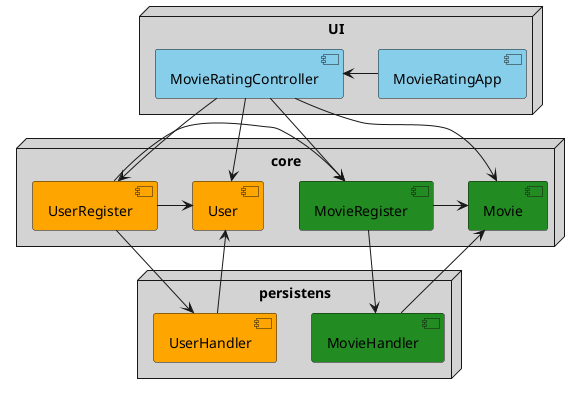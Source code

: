 @startuml
skinparam BackgroundColor transparent
skinparam componentStyle uml2
node core #LightGray {
   component "Movie" #ForestGreen
   component "MovieRegister" #ForestGreen
   component "User" #Orange
   component "UserRegister" #Orange
   [MovieRegister]->[Movie]
   [UserRegister]->[User]
   [UserRegister]->[MovieRegister]
}
node UI #LightGray {
   component "MovieRatingApp" #SkyBlue
   component "MovieRatingController" #SkyBlue
   [MovieRatingController] <- [MovieRatingApp]
   [MovieRatingController] -down-> [Movie]
   [MovieRatingController] ->[User]
   [MovieRatingController] ->[MovieRegister]
   [MovieRatingController] ->[UserRegister]

}
node persistens #LightGray {
    /'Endre navn på denne'/
   component "UserHandler" #Orange
   component "MovieHandler" #ForestGreen
   [User] <- [UserHandler]
   [Movie] <- [MovieHandler]
   [MovieRegister]->[MovieHandler]
   [UserRegister]-down-> [UserHandler]
}
@enduml
